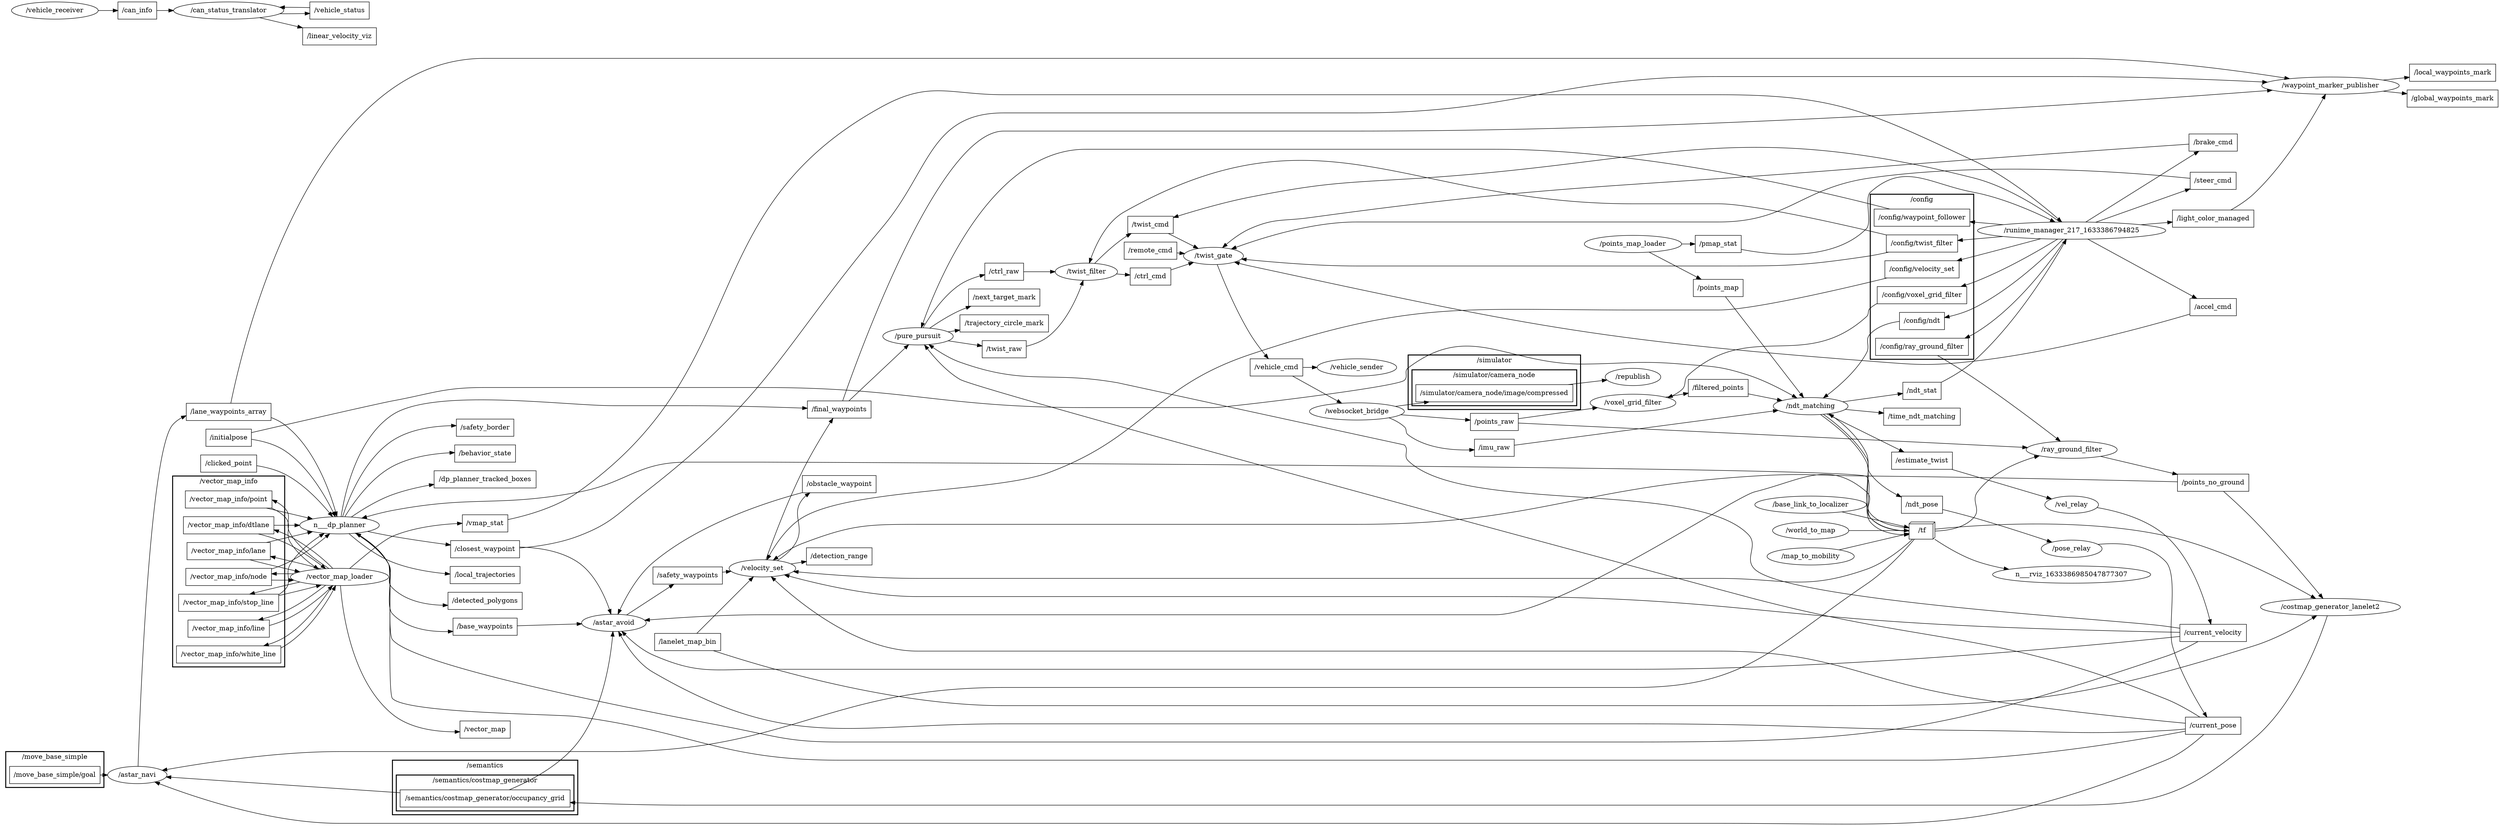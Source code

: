digraph graphname {
	graph [bb="0,0,5212,1599.4",
		compound=True,
		rank=same,
		rankdir=LR,
		ranksep=0.2
	];
	node [label="\N"];
	subgraph cluster___semantics {
		graph [bb="815.95,1349.4,1203,1463.4",
			compound=True,
			label="/semantics",
			lheight=0.21,
			lp="1009.5,1451.9",
			lwidth=1.08,
			rank=same,
			rankdir=LR,
			ranksep=0.2,
			style=bold
		];
		subgraph cluster___semantics__costmap_generator {
			graph [bb="823.95,1357.4,1195,1432.4",
				compound=True,
				label="/semantics/costmap_generator",
				lheight=0.21,
				lp="1009.5,1420.9",
				lwidth=3.07,
				rank=same,
				rankdir=LR,
				ranksep=0.2,
				style=bold
			];
			t___semantics__costmap_generator__occupancy_grid			 [URL=topic_3A__semantics__costmap_generator__occupancy_grid,
				height=0.5,
				label="/semantics/costmap_generator/occupancy_grid",
				pos="1009.5,1383.4",
				shape=box,
				tooltip="topic:/semantics/costmap_generator/occupancy_grid",
				width=4.9306];
		}
	}
	subgraph cluster___config {
		graph [bb="3900.9,807.39,4116.9,1152.4",
			compound=True,
			label="/config",
			lheight=0.21,
			lp="4008.9,1140.9",
			lwidth=0.68,
			rank=same,
			rankdir=LR,
			ranksep=0.2,
			style=bold
		];
		t___config__twist_filter		 [URL=topic_3A__config__twist_filter,
			height=0.5,
			label="/config/twist_filter",
			pos="4008.9,941.39",
			shape=box,
			tooltip="topic:/config/twist_filter",
			width=2.0694];
		t___config__waypoint_follower		 [URL=topic_3A__config__waypoint_follower,
			height=0.5,
			label="/config/waypoint_follower",
			pos="4008.9,995.39",
			shape=box,
			tooltip="topic:/config/waypoint_follower",
			width=2.7778];
		t___config__voxel_grid_filter		 [URL=topic_3A__config__voxel_grid_filter,
			height=0.5,
			label="/config/voxel_grid_filter",
			pos="4008.9,887.39",
			shape=box,
			tooltip="topic:/config/voxel_grid_filter",
			width=2.5972];
		t___config__ndt		 [URL=topic_3A__config__ndt,
			height=0.5,
			label="/config/ndt",
			pos="4008.9,833.39",
			shape=box,
			tooltip="topic:/config/ndt",
			width=1.3056];
		t___config__velocity_set		 [URL=topic_3A__config__velocity_set,
			height=0.5,
			label="/config/velocity_set",
			pos="4008.9,1049.4",
			shape=box,
			tooltip="topic:/config/velocity_set",
			width=2.1528];
		t___config__ray_ground_filter		 [URL=topic_3A__config__ray_ground_filter,
			height=0.5,
			label="/config/ray_ground_filter",
			pos="4008.9,1103.4",
			shape=box,
			tooltip="topic:/config/ray_ground_filter",
			width=2.6944];
	}
	subgraph cluster___simulator {
		graph [bb="2936.5,605.39,3296.5,719.39",
			compound=True,
			label="/simulator",
			lheight=0.21,
			lp="3116.5,707.89",
			lwidth=1.01,
			rank=same,
			rankdir=LR,
			ranksep=0.2,
			style=bold
		];
		subgraph cluster___simulator__camera_node {
			graph [bb="2944.5,613.39,3288.5,688.39",
				compound=True,
				label="/simulator/camera_node",
				lheight=0.21,
				lp="3116.5,676.89",
				lwidth=2.40,
				rank=same,
				rankdir=LR,
				ranksep=0.2,
				style=bold
			];
			t___simulator__camera_node__image__compressed			 [URL=topic_3A__simulator__camera_node__image__compressed,
				height=0.5,
				label="/simulator/camera_node/image/compressed",
				pos="3116.5,639.39",
				shape=box,
				tooltip="topic:/simulator/camera_node/image/compressed",
				width=4.5556];
		}
	}
	subgraph cluster___vector_map_info {
		graph [bb="356.53,903.39,590.53,1302.4",
			compound=True,
			label="/vector_map_info",
			lheight=0.21,
			lp="473.53,1290.9",
			lwidth=1.72,
			rank=same,
			rankdir=LR,
			ranksep=0.2,
			style=bold
		];
		t___vector_map_info__dtlane		 [URL=topic_3A__vector_map_info__dtlane,
			height=0.5,
			label="/vector_map_info/dtlane",
			pos="473.53,929.39",
			shape=box,
			tooltip="topic:/vector_map_info/dtlane",
			width=2.625];
		t___vector_map_info__lane		 [URL=topic_3A__vector_map_info__lane,
			height=0.5,
			label="/vector_map_info/lane",
			pos="473.53,1145.4",
			shape=box,
			tooltip="topic:/vector_map_info/lane",
			width=2.4167];
		t___vector_map_info__line		 [URL=topic_3A__vector_map_info__line,
			height=0.5,
			label="/vector_map_info/line",
			pos="473.53,1199.4",
			shape=box,
			tooltip="topic:/vector_map_info/line",
			width=2.3611];
		t___vector_map_info__node		 [URL=topic_3A__vector_map_info__node,
			height=0.5,
			label="/vector_map_info/node",
			pos="473.53,1037.4",
			shape=box,
			tooltip="topic:/vector_map_info/node",
			width=2.4861];
		t___vector_map_info__stop_line		 [URL=topic_3A__vector_map_info__stop_line,
			height=0.5,
			label="/vector_map_info/stop_line",
			pos="473.53,983.39",
			shape=box,
			tooltip="topic:/vector_map_info/stop_line",
			width=2.9028];
		t___vector_map_info__white_line		 [URL=topic_3A__vector_map_info__white_line,
			height=0.5,
			label="/vector_map_info/white_line",
			pos="473.53,1253.4",
			shape=box,
			tooltip="topic:/vector_map_info/white_line",
			width=3.0278];
		t___vector_map_info__point		 [URL=topic_3A__vector_map_info__point,
			height=0.5,
			label="/vector_map_info/point",
			pos="473.53,1091.4",
			shape=box,
			tooltip="topic:/vector_map_info/point",
			width=2.5139];
	}
	subgraph cluster___move_base_simple {
		graph [bb="8,964.39,213,1039.4",
			compound=True,
			label="/move_base_simple",
			lheight=0.21,
			lp="110.5,1027.9",
			lwidth=1.93,
			rank=same,
			rankdir=LR,
			ranksep=0.2,
			style=bold
		];
		t___move_base_simple__goal		 [URL=topic_3A__move_base_simple__goal,
			height=0.5,
			label="/move_base_simple/goal",
			pos="110.5,990.39",
			shape=box,
			tooltip="topic:/move_base_simple/goal",
			width=2.625];
	}
	n___astar_navi	 [URL=__astar_navi,
		height=0.5,
		label="/astar_navi",
		pos="282.74,990.39",
		shape=ellipse,
		tooltip="/astar_navi",
		width=1.7151];
	t___semantics__costmap_generator__occupancy_grid -> n___astar_navi	 [penwidth=1,
		pos="e,284.3,1008.6 922.69,1401.4 784.47,1424.7 513.86,1447 356.53,1306.4 313.57,1268 292.15,1089.2 285.28,1018.9"];
	n___astar_avoid	 [URL=__astar_avoid,
		height=0.5,
		label="/astar_avoid",
		pos="1278.5,656.39",
		shape=ellipse,
		tooltip="/astar_avoid",
		width=1.8776];
	t___semantics__costmap_generator__occupancy_grid -> n___astar_avoid	 [penwidth=1,
		pos="e,1277.9,674.5 1185.2,1365.3 1191.6,1361 1197.6,1356.1 1203,1350.4 1249.4,1301.1 1272.4,808.88 1277.4,684.71"];
	n___twist_filter	 [URL=__twist_filter,
		height=0.5,
		label="/twist_filter",
		pos="2265.1,643.39",
		shape=ellipse,
		tooltip="/twist_filter",
		width=1.8054];
	t___config__twist_filter -> n___twist_filter	 [penwidth=1,
		pos="e,2268.6,661.58 3934,957.63 3831,979.41 3650.6,1015.4 3583.8,1015.4 2530.5,1015.4 2530.5,1015.4 2530.5,1015.4 2361.6,1015.4 2290.1,758.17 2270.8,671.51"];
	n___twist_gate	 [URL=__twist_gate,
		height=0.5,
		label="/twist_gate",
		pos="2530.5,652.39",
		shape=ellipse,
		tooltip="/twist_gate",
		width=1.7332];
	t___config__twist_filter -> n___twist_gate	 [penwidth=1,
		pos="e,2540.3,670.3 3934.2,930.09 3849.5,918.26 3707,901.39 3583.8,901.39 2829.7,901.39 2829.7,901.39 2829.7,901.39 2691.8,901.39 2583.7,743.32 2545.5,679.07"];
	n___pure_pursuit	 [URL=__pure_pursuit,
		height=0.5,
		label="/pure_pursuit",
		pos="1913.7,543.39",
		shape=ellipse,
		tooltip="/pure_pursuit",
		width=2.0401];
	t___config__waypoint_follower -> n___pure_pursuit	 [penwidth=1,
		pos="e,1916.8,561.54 3926.3,1013.4 3840.9,1030.4 3703.7,1053.4 3583.8,1053.4 2265.1,1053.4 2265.1,1053.4 2265.1,1053.4 2029.1,1053.4 1939.5,678.58 1918.7,571.59"];
	n___voxel_grid_filter	 [URL=__voxel_grid_filter,
		height=0.5,
		label="/voxel_grid_filter",
		pos="3405.9,851.39",
		shape=ellipse,
		tooltip="/voxel_grid_filter",
		width=2.4914];
	t___config__voxel_grid_filter -> n___voxel_grid_filter	 [penwidth=1,
		pos="e,3491.9,856.53 3915.4,881.81 3803,875.1 3615.5,863.91 3502,857.13"];
	n___ndt_matching	 [URL=__ndt_matching,
		height=0.5,
		label="/ndt_matching",
		pos="3776.6,709.39",
		shape=ellipse,
		tooltip="/ndt_matching",
		width=2.1665];
	t___config__ndt -> n___ndt_matching	 [penwidth=1,
		pos="e,3807.9,726.11 3975.1,815.33 3933.1,792.91 3861.5,754.72 3816.8,730.84"];
	n___velocity_set	 [URL=__velocity_set,
		height=0.5,
		label="/velocity_set",
		pos="1588.7,712.39",
		shape=ellipse,
		tooltip="/velocity_set",
		width=1.9318];
	t___config__velocity_set -> n___velocity_set	 [penwidth=1,
		pos="e,1593.8,730.37 3931.2,1054.1 3711.5,1066.8 3066.6,1101.4 2530.5,1101.4 1913.7,1101.4 1913.7,1101.4 1913.7,1101.4 1725.1,1101.4 1624.5,828.88 1596.7,740.03"];
	n___ray_ground_filter	 [URL=__ray_ground_filter,
		height=0.5,
		label="/ray_ground_filter",
		pos="4321.2,1292.4",
		shape=ellipse,
		tooltip="/ray_ground_filter",
		width=2.6359];
	t___config__ray_ground_filter -> n___ray_ground_filter	 [penwidth=1,
		pos="e,4297,1274.8 4048.8,1121.4 4069.5,1131.2 4094.9,1143.7 4116.9,1156.4 4179.6,1192.4 4248.9,1240.4 4288.6,1268.7"];
	n___republish	 [URL=__republish,
		height=0.5,
		label="/republish",
		pos="3405.9,633.39",
		shape=ellipse,
		tooltip="/republish",
		width=1.6068];
	t___simulator__camera_node__image__compressed -> n___republish	 [penwidth=1,
		pos="e,3348,634.59 3280.6,635.99 3300.8,635.57 3320.4,635.16 3337.9,634.8"];
	n___dp_planner	 [height=0.5,
		pos="705.26,670.39",
		width=2.3109];
	t___vector_map_info__dtlane -> n___dp_planner	 [penwidth=1,
		pos="e,689.29,688.24 489.82,911.18 530.39,865.84 635.99,747.81 682.6,695.72"];
	n___vector_map_loader	 [URL=__vector_map_loader,
		height=0.5,
		label="/vector_map_loader",
		pos="705.26,1145.4",
		shape=ellipse,
		tooltip="/vector_map_loader",
		width=2.8525];
	t___vector_map_info__dtlane -> n___vector_map_loader	 [penwidth=1,
		pos="e,645.73,1130.7 568.21,930.6 576.66,934.71 584.34,940.2 590.53,947.39 613.34,973.92 580.77,1077 602.57,1104.4 611.14,1115.1 623.27,1122.4 636.21,1127.4"];
	t___vector_map_info__lane -> n___dp_planner	 [penwidth=1,
		pos="e,703.13,688.45 560.59,1136.7 571.69,1132.5 582.1,1126.6 590.53,1118.4 651.81,1058.6 690.63,787.29 701.87,698.57"];
	t___vector_map_info__lane -> n___vector_map_loader	 [penwidth=1,
		pos="e,609.53,1138.7 560.81,1138.8 573.36,1138.7 586.39,1138.6 599.26,1138.7"];
	t___vector_map_info__line -> n___vector_map_loader	 [penwidth=1,
		pos="e,622.24,1156 516.88,1181.4 538.94,1175.4 566.17,1169.1 590.53,1163.4 597.66,1161.7 605.05,1160 612.47,1158.3"];
	t___vector_map_info__node -> n___dp_planner	 [penwidth=1,
		pos="e,701.57,688.5 563.29,1026.9 573.27,1022.9 582.65,1017.5 590.53,1010.4 638.27,967.14 683.76,771.84 699.47,698.42"];
	t___vector_map_info__node -> n___vector_map_loader	 [penwidth=1,
		pos="e,649.19,1130.2 563.3,1038.1 573.4,1042.1 582.81,1047.8 590.53,1055.4 606.5,1071.1 587.2,1088.1 602.57,1104.4 612.5,1114.9 625.84,1122 639.62,1127.1"];
	t___vector_map_info__stop_line -> n___dp_planner	 [penwidth=1,
		pos="e,703.67,688.42 578,965.23 582.44,962.65 586.65,959.71 590.53,956.39 670.32,888.08 695.21,756.31 702.47,698.61"];
	t___vector_map_info__stop_line -> n___vector_map_loader	 [penwidth=1,
		pos="e,646.6,1130.6 578.14,990.67 582.67,993.72 586.84,997.27 590.53,1001.4 621.27,1035.7 573.14,1068.9 602.57,1104.4 611.44,1115.1 623.84,1122.3 636.96,1127.3"];
	t___vector_map_info__white_line -> n___vector_map_loader	 [penwidth=1,
		pos="e,677,1162.7 534.81,1235.3 553.21,1230.9 573.12,1225.2 590.53,1217.4 618.82,1204.7 647.31,1184.7 668.82,1168.8"];
	t___vector_map_info__point -> n___dp_planner	 [penwidth=1,
		pos="e,702.47,688.38 564.17,1081 573.87,1076.9 582.95,1071.5 590.53,1064.4 645.04,1012.9 687.49,779.59 700.85,698.37"];
	t___vector_map_info__point -> n___vector_map_loader	 [penwidth=1,
		pos="e,667.55,1128.6 564.24,1103.3 573.12,1105.3 582,1107.4 590.53,1109.4 612.62,1114.5 637.1,1120.3 657.74,1125.9"];
	t___move_base_simple__goal -> n___astar_navi	 [penwidth=1,
		pos="e,220.92,990.39 205.19,990.39 207.02,990.39 208.84,990.39 210.65,990.39"];
	t___obstacle_waypoint	 [URL=topic_3A__obstacle_waypoint,
		height=0.5,
		label="/obstacle_waypoint",
		pos="1749.2,643.39",
		shape=box,
		tooltip="topic:/obstacle_waypoint",
		width=2.1389];
	t___obstacle_waypoint -> n___astar_avoid	 [penwidth=1,
		pos="e,1346,654.53 1672.1,645.52 1584.9,647.93 1443.6,651.83 1356.1,654.25"];
	t___brake_cmd	 [URL=topic_3A__brake_cmd,
		height=0.5,
		label="/brake_cmd",
		pos="4616.5,732.39",
		shape=box,
		tooltip="topic:/brake_cmd",
		width=1.4028];
	t___brake_cmd -> n___twist_gate	 [penwidth=1,
		pos="e,2569.6,638.29 4565.9,728.54 4470.3,718.95 4260.8,686.57 4124.9,581.39 4119.6,577.24 4122.9,571.7 4116.9,568.39 4047.9,529.84 3484.9,587.39 3405.9,587.39 2829.7,587.39 2829.7,587.39 2829.7,587.39 2739.7,587.39 2638,615.79 2579.3,635.04"];
	t___filtered_points	 [URL=topic_3A__filtered_points,
		height=0.5,
		label="/filtered_points",
		pos="3583.8,763.39",
		shape=box,
		tooltip="topic:/filtered_points",
		width=1.7361];
	t___filtered_points -> n___ndt_matching	 [penwidth=1,
		pos="e,3726.8,723.33 3646.4,745.86 3669.1,739.5 3694.6,732.34 3717.1,726.06"];
	t___safety_waypoints	 [URL=topic_3A__safety_waypoints,
		height=0.5,
		label="/safety_waypoints",
		pos="1432.6,701.39",
		shape=box,
		tooltip="topic:/safety_waypoints",
		width=2.0139];
	t___safety_waypoints -> n___velocity_set	 [penwidth=1,
		pos="e,1521.4,707.65 1505.2,706.5 1507.2,706.65 1509.2,706.79 1511.3,706.93"];
	t___vehicle_cmd	 [URL=topic_3A__vehicle_cmd,
		height=0.5,
		label="/vehicle_cmd",
		pos="2661.9,676.39",
		shape=box,
		tooltip="topic:/vehicle_cmd",
		width=1.5278];
	n___websocket_bridge	 [URL=__websocket_bridge,
		height=0.5,
		label="/websocket_bridge",
		pos="2829.7,742.39",
		shape=ellipse,
		tooltip="/websocket_bridge",
		width=2.7442];
	t___vehicle_cmd -> n___websocket_bridge	 [penwidth=1,
		pos="e,2787.9,725.96 2707.7,694.43 2729.6,703.04 2755.9,713.38 2778.5,722.26"];
	n___vehicle_sender	 [URL=__vehicle_sender,
		height=0.5,
		label="/vehicle_sender",
		pos="2829.7,676.39",
		shape=ellipse,
		tooltip="/vehicle_sender",
		width=2.3109];
	t___vehicle_cmd -> n___vehicle_sender	 [penwidth=1,
		pos="e,2746.4,676.39 2717.3,676.39 2723.4,676.39 2729.8,676.39 2736.3,676.39"];
	t___linear_velocity_viz	 [URL=topic_3A__linear_velocity_viz,
		height=0.5,
		label="/linear_velocity_viz",
		pos="705.26,1527.4",
		shape=box,
		tooltip="topic:/linear_velocity_viz",
		width=2.1389];
	t___twist_cmd	 [URL=topic_3A__twist_cmd,
		height=0.5,
		label="/twist_cmd",
		pos="2399.1,592.39",
		shape=box,
		tooltip="topic:/twist_cmd",
		width=1.3194];
	t___twist_cmd -> n___twist_gate	 [penwidth=1,
		pos="e,2496.9,637.04 2438.5,610.39 2453.9,617.42 2471.6,625.51 2487.4,632.7"];
	t___light_color_managed	 [URL=topic_3A__light_color_managed,
		height=0.5,
		label="/light_color_managed",
		pos="4616.5,820.39",
		shape=box,
		tooltip="topic:/light_color_managed",
		width=2.3611];
	n___waypoint_marker_publisher	 [URL=__waypoint_marker_publisher,
		height=0.5,
		label="/waypoint_marker_publisher",
		pos="4861.7,172.39",
		shape=ellipse,
		tooltip="/waypoint_marker_publisher",
		width=3.9899];
	t___light_color_managed -> n___waypoint_marker_publisher	 [penwidth=1,
		pos="e,4861.1,190.51 4652.4,802.19 4669.6,791.81 4689.1,777.29 4701.5,759.39 4830,574.53 4855.6,290.66 4860.6,200.73"];
	t___next_target_mark	 [URL=topic_3A__next_target_mark,
		height=0.5,
		label="/next_target_mark",
		pos="2093.6,535.39",
		shape=box,
		tooltip="topic:/next_target_mark",
		width=2.0694];
	t___steer_cmd	 [URL=topic_3A__steer_cmd,
		height=0.5,
		label="/steer_cmd",
		pos="4616.5,598.39",
		shape=box,
		tooltip="topic:/steer_cmd",
		width=1.3333];
	t___steer_cmd -> n___twist_gate	 [penwidth=1,
		pos="e,2542.1,634.44 4568.2,593.8 4446.2,582.15 4134.5,551.91 4124.9,546.39 4119.7,543.37 4122.3,538.13 4116.9,535.39 4031.4,491.83 3996.9,534.53 3900.9,535.39 3552.2,538.5 3465.2,549.39 3116.5,549.39 2829.7,549.39 2829.7,549.39 2829.7,549.39 2730.1,549.39 2696.4,529.65 2606.9,573.39 2582.7,585.2 2562,607.95 2548.3,626.02"];
	t___current_velocity	 [URL=topic_3A__current_velocity,
		height=0.5,
		label="/current_velocity",
		pos="4616.5,435.39",
		shape=box,
		tooltip="topic:/current_velocity",
		width=1.9306];
	t___current_velocity -> n___dp_planner	 [penwidth=1,
		pos="e,708.85,652.11 4612.4,417.2 4603,380.06 4575.9,295.91 4517.5,259.39 4421.5,199.38 4122.1,229.39 4008.9,229.39 1278.5,229.39 1278.5,229.39 1278.5,229.39 1067.6,229.39 971.93,193.41 815.95,335.39 769.22,377.93 725.9,569.55 710.86,642.28"];
	t___current_velocity -> n___astar_avoid	 [penwidth=1,
		pos="e,1293.2,638.58 4598.3,417.16 4579.7,399.82 4549.2,374.62 4517.5,362.39 4128.3,212.18 4000.9,267.39 3583.8,267.39 1913.7,267.39 1913.7,267.39 1913.7,267.39 1804,267.39 1770.6,269.82 1672.2,318.39 1507.2,399.91 1354.8,566.62 1300,630.6"];
	t___current_velocity -> n___velocity_set	 [penwidth=1,
		pos="e,1656.7,708.64 4546.8,446.08 4537,447.34 4527,448.5 4517.5,449.39 4292.2,470.59 4235.2,473.39 4008.9,473.39 2530.5,473.39 2530.5,473.39 2530.5,473.39 2370.5,473.39 2304.2,494.84 2200.1,616.39 2184,635.23 2205.2,654.54 2186.1,670.39 2176.3,678.59 1826.8,699.1 1667,708.07"];
	t___current_velocity -> n___pure_pursuit	 [penwidth=1,
		pos="e,1925.3,525.24 4546.8,435.39 4433.8,435.39 4203.8,435.39 4008.9,435.39 2265.1,435.39 2265.1,435.39 2265.1,435.39 2147.5,435.39 2107.9,405.03 2001.1,454.39 1971.7,467.97 1946.9,496.02 1931.2,517.02"];
	t___vmap_stat	 [URL=topic_3A__vmap_stat,
		height=0.5,
		label="/vmap_stat",
		pos="1009.5,1269.4",
		shape=box,
		tooltip="topic:/vmap_stat",
		width=1.3194];
	n___runime_manager_217_1633386794825	 [URL=__runime_manager_217_1633386794825,
		height=0.5,
		label="/runime_manager_217_1633386794825",
		pos="4321.2,867.39",
		shape=ellipse,
		tooltip="/runime_manager_217_1633386794825",
		width=5.4523];
	t___vmap_stat -> n___runime_manager_217_1633386794825	 [penwidth=1,
		pos="e,4315.2,885.52 1057.1,1265.2 1098.9,1263.9 1159.5,1268 1203,1296.4 1208.6,1300.1 1205.5,1305.4 1211,1309.4 1292.8,1370 1330.8,1367.4 1432.6,1367.4 1432.6,1367.4 1432.6,1367.4 3405.9,1367.4 3555.1,1367.4 3520.4,1200.3 3660.3,1148.4 3757.2,1112.4 3797.4,1108.8 3892.9,1148.4 3897.6,1150.3 3896.3,1154.5 3900.9,1156.4 3989.6,1193.1 4031.7,1200.5 4116.9,1156.4 4225.8,1100 4289,956.06 4311.7,895.21"];
	t___ctrl_cmd	 [URL=topic_3A__ctrl_cmd,
		height=0.5,
		label="/ctrl_cmd",
		pos="2399.1,646.39",
		shape=box,
		tooltip="topic:/ctrl_cmd",
		width=1.1806];
	t___ctrl_cmd -> n___twist_gate	 [penwidth=1,
		pos="e,2468.5,649.56 2441.8,648.34 2447.1,648.58 2452.7,648.84 2458.3,649.09"];
	t___lane_waypoints_array	 [URL=topic_3A__lane_waypoints_array,
		height=0.5,
		label="/lane_waypoints_array",
		pos="473.53,643.39",
		shape=box,
		tooltip="topic:/lane_waypoints_array",
		width=2.4583];
	t___lane_waypoints_array -> n___dp_planner	 [penwidth=1,
		pos="e,631.77,661.83 562.13,653.71 581.71,656 602.4,658.41 621.77,660.66"];
	t___lane_waypoints_array -> n___waypoint_marker_publisher	 [penwidth=1,
		pos="e,4830,154.73 478.4,625.23 500.95,544.94 603.28,219.48 815.95,73.39 887.92,23.951 922.13,39.39 1009.5,39.39 1009.5,39.39 1009.5,39.39 3405.9,39.39 3674.4,39.39 3740.4,1.3903 4008.9,1.3903 4008.9,1.3903 4008.9,1.3903 4321.2,1.3903 4516.1,1.3903 4732.8,103.68 4821.1,150.03"];
	t___local_trajectories	 [URL=topic_3A__local_trajectories,
		height=0.5,
		label="/local_trajectories",
		pos="1009.5,524.39",
		shape=box,
		tooltip="topic:/local_trajectories",
		width=2.0278];
	t___ctrl_raw	 [URL=topic_3A__ctrl_raw,
		height=0.5,
		label="/ctrl_raw",
		pos="2093.6,643.39",
		shape=box,
		tooltip="topic:/ctrl_raw",
		width=1.125];
	t___ctrl_raw -> n___twist_filter	 [penwidth=1,
		pos="e,2200,643.39 2134.3,643.39 2150.9,643.39 2170.7,643.39 2189.8,643.39"];
	t___twist_raw	 [URL=topic_3A__twist_raw,
		height=0.5,
		label="/twist_raw",
		pos="2093.6,589.39",
		shape=box,
		tooltip="topic:/twist_raw",
		width=1.2778];
	t___twist_raw -> n___twist_filter	 [penwidth=1,
		pos="e,2224.6,629.16 2139.8,602.44 2154.7,606.74 2171.1,611.64 2186.1,616.39 2195.4,619.35 2205.4,622.62 2214.9,625.84"];
	t___detected_polygons	 [URL=topic_3A__detected_polygons,
		height=0.5,
		label="/detected_polygons",
		pos="1009.5,470.39",
		shape=box,
		tooltip="topic:/detected_polygons",
		width=2.1528];
	t___detection_range	 [URL=topic_3A__detection_range,
		height=0.5,
		label="/detection_range",
		pos="1749.2,735.39",
		shape=box,
		tooltip="topic:/detection_range",
		width=1.9028];
	t___lanelet_map_bin	 [URL=topic_3A__lanelet_map_bin,
		height=0.5,
		label="/lanelet_map_bin",
		pos="1432.6,1245.4",
		shape=box,
		tooltip="topic:/lanelet_map_bin",
		width=1.9167];
	n___costmap_generator_lanelet2	 [URL=__costmap_generator_lanelet2,
		height=0.5,
		label="/costmap_generator_lanelet2",
		pos="4861.7,1462.4",
		shape=ellipse,
		tooltip="/costmap_generator_lanelet2",
		width=4.0621];
	t___lanelet_map_bin -> n___costmap_generator_lanelet2	 [penwidth=1,
		pos="e,4775.9,1477.1 1501.8,1248.1 1565.9,1250.5 1664,1253.4 1749.2,1253.4 1749.2,1253.4 1749.2,1253.4 2265.1,1253.4 2561.2,1253.4 2636.4,1266.9 2928.5,1315.4 3310.9,1378.9 3388.9,1519.4 3776.6,1519.4 3776.6,1519.4 3776.6,1519.4 4321.2,1519.4 4477.7,1519.4 4658.2,1495.5 4766,1478.6"];
	t___lanelet_map_bin -> n___velocity_set	 [penwidth=1,
		pos="e,1583.4,730.43 1437.9,1227.4 1460.9,1148.7 1552.6,835.77 1580.5,740.23"];
	t___safety_border	 [URL=topic_3A__safety_border,
		height=0.5,
		label="/safety_border",
		pos="1009.5,416.39",
		shape=box,
		tooltip="topic:/safety_border",
		width=1.6667];
	t___base_waypoints	 [URL=topic_3A__base_waypoints,
		height=0.5,
		label="/base_waypoints",
		pos="1009.5,670.39",
		shape=box,
		tooltip="topic:/base_waypoints",
		width=1.8611];
	t___base_waypoints -> n___astar_avoid	 [penwidth=1,
		pos="e,1212.2,659.84 1076.7,666.89 1114.8,664.91 1162.5,662.43 1202.1,660.37"];
	t___initialpose	 [URL=topic_3A__initialpose,
		height=0.5,
		label="/initialpose",
		pos="473.53,768.39",
		shape=box,
		tooltip="topic:/initialpose",
		width=1.3194];
	t___initialpose -> n___ndt_matching	 [penwidth=1,
		pos="e,3737.6,693.65 496.42,786.55 593.65,862.53 984.62,1156.3 1360.1,1272.4 1457.5,1302.5 1486.8,1291.4 1588.7,1291.4 1588.7,1291.4 1588.7,1291.4 2265.1,1291.4 2441.6,1291.4 2448,1168.1 2592.9,1067.4 2746.5,960.62 2762.7,893.68 2936.5,824.39 3086.6,764.5 3158,855.88 3296.5,772.39 3301.6,769.27 3299.6,764.92 3304.5,761.39 3381.2,706.18 3427.3,747.81 3507.3,697.39 3515,692.52 3512.9,686.02 3521.3,682.39 3588.6,653.12 3675,672.71 3728.1,690.39"];
	t___initialpose -> n___dp_planner	 [penwidth=1,
		pos="e,671.94,686.94 521.12,751.48 542.5,743.63 567.94,733.94 590.53,724.39 614.73,714.16 641.3,701.74 662.77,691.38"];
	t___points_no_ground	 [URL=topic_3A__points_no_ground,
		height=0.5,
		label="/points_no_ground",
		pos="4616.5,1359.4",
		shape=box,
		tooltip="topic:/points_no_ground",
		width=2.0694];
	t___points_no_ground -> n___costmap_generator_lanelet2	 [penwidth=1,
		pos="e,4824.1,1445 4666.1,1377.5 4677.8,1381.9 4690.1,1386.7 4701.5,1391.4 4739.9,1407.1 4782.9,1426.2 4814.6,1440.7"];
	t___points_no_ground -> n___velocity_set	 [penwidth=1,
		pos="e,1590.5,730.41 4541.7,1371.1 4533.6,1372 4525.4,1372.8 4517.5,1373.4 4240.6,1393.5 4170.5,1375.7 3892.9,1376.4 3789.5,1376.6 3761.2,1398.7 3660.3,1376.4 3587.1,1360.2 3578.2,1329.7 3507.3,1305.4 3338.7,1247.6 3294.7,1215.4 3116.5,1215.4 2829.7,1215.4 2829.7,1215.4 2829.7,1215.4 2637.6,1215.4 2591.2,1177.4 2399.1,1177.4 1913.7,1177.4 1913.7,1177.4 1913.7,1177.4 1798.5,1177.4 1747,1171 1672.2,1083.4 1627.5,1031 1600.2,817.49 1591.6,740.36"];
	t___vector_map	 [URL=topic_3A__vector_map,
		height=0.5,
		label="/vector_map",
		pos="1009.5,1323.4",
		shape=box,
		tooltip="topic:/vector_map",
		width=1.4583];
	t___pmap_stat	 [URL=topic_3A__pmap_stat,
		height=0.5,
		label="/pmap_stat",
		pos="3583.8,817.39",
		shape=box,
		tooltip="topic:/pmap_stat",
		width=1.3333];
	t___pmap_stat -> n___runime_manager_217_1633386794825	 [penwidth=1,
		pos="e,4278.3,849.74 3631.9,810.45 3725.8,798.16 3939.8,776.3 4116.9,803.39 4170,811.51 4228.2,830.83 4268.9,846.14"];
	t___closest_waypoint	 [URL=topic_3A__closest_waypoint,
		height=0.5,
		label="/closest_waypoint",
		pos="1009.5,362.39",
		shape=box,
		tooltip="topic:/closest_waypoint",
		width=2];
	t___closest_waypoint -> n___astar_avoid	 [penwidth=1,
		pos="e,1276,638.03 1081.7,354.5 1121.8,354.12 1170.2,360.87 1203,389.39 1239.3,421.03 1265,566.1 1274.5,628.13"];
	t___closest_waypoint -> n___waypoint_marker_publisher	 [penwidth=1,
		pos="e,4801.4,156.05 1025.6,344.23 1078,287.19 1251,115.39 1432.6,115.39 1432.6,115.39 1432.6,115.39 3405.9,115.39 3900,115.39 4026,51.227 4517.5,101.39 4613.5,111.19 4722.4,136 4791.5,153.52"];
	t___ndt_pose	 [URL=topic_3A__ndt_pose,
		height=0.5,
		label="/ndt_pose",
		pos="4008.9,389.39",
		shape=box,
		tooltip="topic:/ndt_pose",
		width=1.1944];
	n___pose_relay	 [URL=__pose_relay,
		height=0.5,
		label="/pose_relay",
		pos="4321.2,389.39",
		shape=ellipse,
		tooltip="/pose_relay",
		width=1.7693];
	t___ndt_pose -> n___pose_relay	 [penwidth=1,
		pos="e,4257.5,389.39 4052,389.39 4102.3,389.39 4186.4,389.39 4247.2,389.39"];
	t___local_waypoints_mark	 [URL=topic_3A__local_waypoints_mark,
		height=0.5,
		label="/local_waypoints_mark",
		pos="5117,199.39",
		shape=box,
		tooltip="topic:/local_waypoints_mark",
		width=2.5];
	t___dp_planner_tracked_boxes	 [URL=topic_3A__dp_planner_tracked_boxes,
		height=0.5,
		label="/dp_planner_tracked_boxes",
		pos="1009.5,724.39",
		shape=box,
		tooltip="topic:/dp_planner_tracked_boxes",
		width=2.9583];
	t___vehicle_status	 [URL=topic_3A__vehicle_status,
		height=0.5,
		label="/vehicle_status",
		pos="705.26,1581.4",
		shape=box,
		tooltip="topic:/vehicle_status",
		width=1.7222];
	n___can_status_translator	 [URL=__can_status_translator,
		height=0.5,
		label="/can_status_translator",
		pos="473.53,1581.4",
		shape=ellipse,
		tooltip="/can_status_translator",
		width=3.1955];
	t___vehicle_status -> n___can_status_translator	 [penwidth=1,
		pos="e,580.24,1588.1 643.02,1587.5 626.69,1587.9 608.53,1588.1 590.34,1588.1"];
	t___remote_cmd	 [URL=topic_3A__remote_cmd,
		height=0.5,
		label="/remote_cmd",
		pos="2399.1,700.39",
		shape=box,
		tooltip="topic:/remote_cmd",
		width=1.5278];
	t___remote_cmd -> n___twist_gate	 [penwidth=1,
		pos="e,2491.6,666.6 2448.4,682.38 2459.4,678.35 2471.1,674.07 2482.1,670.06"];
	t___trajectory_circle_mark	 [URL=topic_3A__trajectory_circle_mark,
		height=0.5,
		label="/trajectory_circle_mark",
		pos="2093.6,481.39",
		shape=box,
		tooltip="topic:/trajectory_circle_mark",
		width=2.5694];
	t___points_map	 [URL=topic_3A__points_map,
		height=0.5,
		label="/points_map",
		pos="3583.8,709.39",
		shape=box,
		tooltip="topic:/points_map",
		width=1.4444];
	t___points_map -> n___ndt_matching	 [penwidth=1,
		pos="e,3698.3,709.39 3635.9,709.39 3652,709.39 3670.1,709.39 3687.9,709.39"];
	t___final_waypoints	 [URL=topic_3A__final_waypoints,
		height=0.5,
		label="/final_waypoints",
		pos="1749.2,547.39",
		shape=box,
		tooltip="topic:/final_waypoints",
		width=1.8472];
	t___final_waypoints -> n___waypoint_marker_publisher	 [penwidth=1,
		pos="e,4801.1,188.79 1765.1,529.29 1810.7,479.36 1948.4,343.39 2093.6,343.39 2093.6,343.39 2093.6,343.39 3776.6,343.39 4163.9,343.39 4619.5,235.8 4791.4,191.31"];
	t___final_waypoints -> n___pure_pursuit	 [penwidth=1,
		pos="e,1840.4,545.17 1816.1,545.76 1820.7,545.65 1825.4,545.54 1830.1,545.42"];
	t___global_waypoints_mark	 [URL=topic_3A__global_waypoints_mark,
		height=0.5,
		label="/global_waypoints_mark",
		pos="5117,145.39",
		shape=box,
		tooltip="topic:/global_waypoints_mark",
		width=2.6389];
	t___clicked_point	 [URL=topic_3A__clicked_point,
		height=0.5,
		label="/clicked_point",
		pos="473.53,697.39",
		shape=box,
		tooltip="topic:/clicked_point",
		width=1.625];
	t___clicked_point -> n___dp_planner	 [penwidth=1,
		pos="e,631.59,678.97 532.3,690.54 559.29,687.4 591.79,683.61 621.29,680.17"];
	t___ndt_stat	 [URL=topic_3A__ndt_stat,
		height=0.5,
		label="/ndt_stat",
		pos="4008.9,741.39",
		shape=box,
		tooltip="topic:/ndt_stat",
		width=1.1111];
	t___ndt_stat -> n___runime_manager_217_1633386794825	 [penwidth=1,
		pos="e,4286.4,849.53 4049.1,751.82 4069.7,757.52 4094.9,765.1 4116.9,773.39 4173.5,794.68 4236.5,824.63 4277.3,844.96"];
	t___imu_raw	 [URL=topic_3A__imu_raw,
		height=0.5,
		label="/imu_raw",
		pos="3116.5,745.39",
		shape=box,
		tooltip="topic:/imu_raw",
		width=1.1528];
	t___imu_raw -> n___ndt_matching	 [penwidth=1,
		pos="e,3748.9,692.32 3158.1,737.43 3252.2,719.29 3475.7,675.27 3507.3,660.39 3514.4,657.02 3513.8,651.98 3521.3,649.39 3573.8,631.23 3592,637.5 3646.3,649.39 3679.6,656.7 3714.7,673.4 3740,687.33"];
	t___can_info	 [URL=topic_3A__can_info,
		height=0.5,
		label="/can_info",
		pos="282.74,1581.4",
		shape=box,
		tooltip="topic:/can_info",
		width=1.125];
	t___can_info -> n___can_status_translator	 [penwidth=1,
		pos="e,358.32,1581.4 323.67,1581.4 331.23,1581.4 339.47,1581.4 348.07,1581.4"];
	t___current_pose	 [URL=topic_3A__current_pose,
		height=0.5,
		label="/current_pose",
		pos="4616.5,172.39",
		shape=box,
		tooltip="topic:/current_pose",
		width=1.6111];
	t___current_pose -> n___astar_navi	 [penwidth=1,
		pos="e,284.8,972.1 4567.3,154.33 4554.8,148.27 4541.9,140.64 4531.5,131.39 4522.8,123.69 4527.4,115.45 4517.5,109.39 4306,-20.434 3654.1,1.3903 3405.9,1.3903 705.26,1.3903 705.26,1.3903 705.26,1.3903 391.04,1.3903 453.15,317.4 356.53,616.39 315.94,742 293.81,898.92 286.01,962.1"];
	t___current_pose -> n___dp_planner	 [penwidth=1,
		pos="e,707.37,652.17 4558.4,158.62 4545,155.85 4530.8,153.24 4517.5,151.39 4272.3,117.4 3653.4,77.39 3405.9,77.39 1278.5,77.39 1278.5,77.39 1278.5,77.39 1063.2,77.39 963.57,64.626 815.95,221.39 757.3,283.67 719.59,553.42 708.6,642.05"];
	t___current_pose -> n___astar_avoid	 [penwidth=1,
		pos="e,1280.7,638.19 4558.3,169.36 4450.1,163.99 4210.8,153.39 4008.9,153.39 1588.7,153.39 1588.7,153.39 1588.7,153.39 1363.8,153.39 1296.6,522.24 1282,628.23"];
	t___current_pose -> n___velocity_set	 [penwidth=1,
		pos="e,1603.2,694.71 4558.3,175.42 4450.1,180.79 4210.8,191.39 4008.9,191.39 3776.6,191.39 3776.6,191.39 3776.6,191.39 3478.9,191.39 3414.2,305.39 3116.5,305.39 1913.7,305.39 1913.7,305.39 1913.7,305.39 1770,305.39 1740.5,393.93 1672.2,520.39 1654.5,553.31 1671.7,568.48 1658.2,603.39 1646.4,634.14 1625.3,665.46 1609.4,686.59"];
	t___current_pose -> n___pure_pursuit	 [penwidth=1,
		pos="e,1921,525.36 4565.1,190.39 4415.7,241.09 3967.5,381.39 3583.8,381.39 2265.1,381.39 2265.1,381.39 2265.1,381.39 2146.4,381.39 2102.3,359.4 2001.1,421.39 1964.7,443.67 1939.1,487.34 1925.4,515.94"];
	t___points_raw	 [URL=topic_3A__points_raw,
		height=0.5,
		label="/points_raw",
		pos="3116.5,851.39",
		shape=box,
		tooltip="topic:/points_raw",
		width=1.3889];
	t___points_raw -> n___ray_ground_filter	 [penwidth=1,
		pos="e,4251.1,1280.2 3166.6,859.14 3281.3,877.34 3560,924.26 3646.3,963.39 3771.1,1020 3789.4,1058.6 3892.9,1148.4 3896.7,1151.7 3896.6,1153.8 3900.9,1156.4 4009.1,1222.6 4152.9,1260 4241.2,1278.2"];
	t___points_raw -> n___voxel_grid_filter	 [penwidth=1,
		pos="e,3316.1,851.39 3166.6,851.39 3204.8,851.39 3258.8,851.39 3305.9,851.39"];
	t___behavior_state	 [URL=topic_3A__behavior_state,
		height=0.5,
		label="/behavior_state",
		pos="1009.5,616.39",
		shape=box,
		tooltip="topic:/behavior_state",
		width=1.7639];
	t___accel_cmd	 [URL=topic_3A__accel_cmd,
		height=0.5,
		label="/accel_cmd",
		pos="4616.5,914.39",
		shape=box,
		tooltip="topic:/accel_cmd",
		width=1.3472];
	t___accel_cmd -> n___twist_gate	 [penwidth=1,
		pos="e,2534.5,670.38 4590.2,932.52 4518.5,980.77 4311.6,1111.7 4116.9,1156.4 4023.4,1177.9 3989.6,1193.1 3900.9,1156.4 3896.3,1154.5 3897,1151.4 3892.9,1148.4 3767.5,1053.9 3740.8,977.39 3583.8,977.39 2829.7,977.39 2829.7,977.39 2829.7,977.39 2711.1,977.39 2683,921.39 2606.9,830.39 2568.8,784.88 2546.9,717.57 2537,680.11"];
	t___estimate_twist	 [URL=topic_3A__estimate_twist,
		height=0.5,
		label="/estimate_twist",
		pos="4008.9,595.39",
		shape=box,
		tooltip="topic:/estimate_twist",
		width=1.7639];
	n___vel_relay	 [URL=__vel_relay,
		height=0.5,
		label="/vel_relay",
		pos="4321.2,519.39",
		shape=ellipse,
		tooltip="/vel_relay",
		width=1.5526];
	t___estimate_twist -> n___vel_relay	 [penwidth=1,
		pos="e,4276.4,530.3 4072.5,579.92 4129.6,566.03 4212.5,545.85 4266.6,532.67"];
	t___time_ndt_matching	 [URL=topic_3A__time_ndt_matching,
		height=0.5,
		label="/time_ndt_matching",
		pos="4008.9,687.39",
		shape=box,
		tooltip="topic:/time_ndt_matching",
		width=2.2222];
	n_n__tf	 [URL=topic_3A__tf,
		height=0.5,
		label="/tf",
		pos="4008.9,1307.4",
		shape=box3d,
		tooltip="topic:/tf",
		width=0.75];
	n_n__tf -> n___ray_ground_filter	 [penwidth=1,
		pos="e,4229.1,1296.8 4036.1,1306.1 4076.5,1304.1 4154.7,1300.4 4218.9,1297.3"];
	n_n__tf -> n___ndt_matching	 [penwidth=1,
		pos="e,3778.8,727.66 3986.8,1289 3962.6,1262.8 3924,1213.7 3900.9,1165.4 3828.2,1013.4 3791.3,811.28 3780.3,737.58"];
	n___rviz_1633386985047877307	 [height=0.5,
		pos="4321.2,1346.4",
		width=4.5857];
	n_n__tf -> n___rviz_1633386985047877307	 [penwidth=1,
		pos="e,4212.6,1332.8 4036.1,1310.8 4073.1,1315.4 4141.8,1324 4202.5,1331.6"];
	n_n__tf -> n___costmap_generator_lanelet2	 [penwidth=1,
		pos="e,4715.4,1461.6 4033.8,1325.5 4056.4,1340.9 4091.3,1362.3 4124.9,1373.4 4318.1,1437.1 4553.2,1456.1 4705.1,1461.3"];
	n_n__tf -> n___astar_navi	 [penwidth=1,
		pos="e,283.86,1008.5 3992.7,1325.5 3971.8,1347.6 3933.3,1384.8 3892.9,1405.4 3766.9,1469.6 3725.3,1481.4 3583.8,1481.4 705.26,1481.4 705.26,1481.4 705.26,1481.4 542.61,1481.4 464.66,1491.9 356.53,1370.4 309.81,1317.9 290.18,1097.5 284.56,1018.6"];
	n_n__tf -> n___dp_planner	 [penwidth=1,
		pos="e,716.46,688.36 3985.6,1325.6 3963.2,1341.9 3927.7,1365.1 3892.9,1376.4 3761.7,1419.2 3721.8,1405.4 3583.8,1405.4 3405.9,1405.4 3405.9,1405.4 3405.9,1405.4 3073.5,1405.4 2994.3,1329.4 2661.9,1329.4 1588.7,1329.4 1588.7,1329.4 1588.7,1329.4 1157.9,1329.4 801.62,819.8 721.92,696.85"];
	n_n__tf -> n___astar_avoid	 [penwidth=1,
		pos="e,1287.9,674.61 3981.7,1303.2 3896.7,1290.5 3629,1253.4 3405.9,1253.4 2661.9,1253.4 2661.9,1253.4 2661.9,1253.4 2484.7,1253.4 2442.3,1215.4 2265.1,1215.4 1913.7,1215.4 1913.7,1215.4 1913.7,1215.4 1801.6,1215.4 1765.3,1204.9 1672.2,1142.4 1481.7,1014.3 1337.4,766.35 1292.9,683.84"];
	n_n__tf -> n___velocity_set	 [penwidth=1,
		pos="e,1591.9,730.54 3981.7,1321.6 3919.1,1352.2 3762.4,1416 3660.3,1348.4 3647,1339.6 3655.8,1328.1 3646.3,1315.4 3598.4,1251.4 3581.6,1230.6 3507.3,1201.4 3345.3,1137.8 3290.5,1177.4 3116.5,1177.4 2829.7,1177.4 2829.7,1177.4 2829.7,1177.4 2637.6,1177.4 2591.2,1139.4 2399.1,1139.4 1913.7,1139.4 1913.7,1139.4 1913.7,1139.4 1792,1139.4 1746.4,1106.8 1672.2,1010.4 1639.1,967.33 1606.2,806.32 1593.8,740.6"];
	n___ray_ground_filter -> t___points_no_ground	 [penwidth=1,
		pos="e,4578.2,1341.3 4408.1,1299.7 4442.6,1303.8 4482.3,1310 4517.5,1319.4 4534.6,1323.9 4552.6,1330.6 4568.6,1337.3"];
	n___ndt_matching -> t___ndt_pose	 [penwidth=1,
		pos="e,3995.6,407.71 3789.8,691.27 3828.7,637.6 3943.7,479.29 3989.6,415.99"];
	n___ndt_matching -> t___ndt_stat	 [penwidth=1,
		pos="e,3968.8,735.86 3843.8,718.65 3880.5,723.7 3925.1,729.85 3958.7,734.48"];
	n___ndt_matching -> t___estimate_twist	 [penwidth=1,
		pos="e,3971.9,613.58 3809.9,693.06 3850,673.36 3917.7,640.14 3962.9,617.99"];
	n___ndt_matching -> t___time_ndt_matching	 [penwidth=1,
		pos="e,3928.6,694.99 3848.8,702.55 3870.9,700.46 3895.4,698.14 3918.5,695.95"];
	n___ndt_matching -> n_n__tf	 [penwidth=1,
		pos="e,3997.1,1289.1 3780,727.8 3790.7,789.82 3827.6,994.06 3900.9,1147.4 3925.3,1198.4 3967,1250.4 3990.9,1281"];
	n___costmap_generator_lanelet2 -> t___semantics__costmap_generator__occupancy_grid	 [penwidth=1,
		pos="e,1088.5,1401.4 4813.9,1479.4 4782.4,1490.1 4739.9,1503.3 4701.5,1511.4 4534.9,1546.6 4491.5,1557.4 4321.2,1557.4 3776.6,1557.4 3776.6,1557.4 3776.6,1557.4 3278.6,1557.4 3159.9,1443.4 2661.9,1443.4 1432.6,1443.4 1432.6,1443.4 1432.6,1443.4 1316.3,1443.4 1183.7,1420.9 1098.4,1403.4"];
	n___astar_navi -> t___lane_waypoints_array	 [penwidth=1,
		pos="e,384.82,652.42 284.44,972.16 290.5,910.89 313.09,713.83 356.53,670.39 362.13,664.79 368.64,660.26 375.66,656.6"];
	n___dp_planner -> t___local_trajectories	 [penwidth=1,
		pos="e,936.16,525.69 717.1,652.3 735.1,626.42 771.95,579.41 815.95,556.39 849.45,538.86 890.29,530.52 925.81,526.69"];
	n___dp_planner -> t___detected_polygons	 [penwidth=1,
		pos="e,931.71,466.59 711.05,652.27 723.66,616.07 757.27,535.01 815.95,497.39 846.88,477.56 886.27,469.68 921.43,467.18"];
	n___dp_planner -> t___safety_border	 [penwidth=1,
		pos="e,949.05,410.8 708.21,652.28 716.39,608.33 743.74,495.8 815.95,443.39 851.05,417.91 899.36,411.15 938.93,410.76"];
	n___dp_planner -> t___base_waypoints	 [penwidth=1,
		pos="e,941.97,670.39 788.78,670.39 833.49,670.39 888.2,670.39 931.96,670.39"];
	n___dp_planner -> t___closest_waypoint	 [penwidth=1,
		pos="e,937.35,355.75 706.38,652.31 710.56,601.58 729.86,457.19 815.95,389.39 846.88,365.03 889.55,357.21 926.95,355.94"];
	n___dp_planner -> t___dp_planner_tracked_boxes	 [penwidth=1,
		pos="e,902.93,711.49 757.95,684.39 776.23,688.94 796.91,693.75 815.95,697.39 840.73,702.13 867.44,706.39 892.88,710.06"];
	n___dp_planner -> t___final_waypoints	 [penwidth=1,
		pos="e,1682.5,548.17 722.49,652.61 742.76,633.04 778.44,602.59 815.95,589.39 895.6,561.36 1463.2,551.14 1672.2,548.3"];
	n___dp_planner -> t___behavior_state	 [penwidth=1,
		pos="e,945.57,623.66 757.95,656.39 776.23,651.84 796.91,647.03 815.95,643.39 855.23,635.88 899.38,629.56 935.58,624.93"];
	n___astar_avoid -> t___safety_waypoints	 [penwidth=1,
		pos="e,1370.7,683.31 1324.4,669.77 1335.8,673.12 1348.4,676.8 1360.8,680.42"];
	n___velocity_set -> t___obstacle_waypoint	 [penwidth=1,
		pos="e,1705.2,661.49 1623.6,696.73 1638.5,690.07 1656.2,682.27 1672.2,675.39 1679.9,672.11 1688,668.69 1695.9,665.35"];
	n___velocity_set -> t___detection_range	 [penwidth=1,
		pos="e,1680.5,725.54 1649.8,721.15 1656.6,722.12 1663.5,723.11 1670.4,724.1"];
	n___velocity_set -> t___final_waypoints	 [penwidth=1,
		pos="e,1727.7,565.45 1603.1,694.47 1619.3,674.73 1646.6,642.35 1672.2,616.39 1687.3,601.07 1705.2,584.98 1719.9,572.19"];
	n___map_to_mobility	 [URL=__map_to_mobility,
		height=0.5,
		label="/map_to_mobility",
		pos="3776.6,1229.4",
		shape=ellipse,
		tooltip="/map_to_mobility",
		width=2.5276];
	n___map_to_mobility -> n_n__tf	 [penwidth=1,
		pos="e,3981.6,1295.6 3832.9,1243.5 3852.1,1248.7 3873.6,1254.9 3892.9,1261.4 3919.9,1270.4 3949.7,1282.3 3972.4,1291.7"];
	n___base_link_to_localizer	 [URL=__base_link_to_localizer,
		height=0.5,
		label="/base_link_to_localizer",
		pos="3776.6,1175.4",
		shape=ellipse,
		tooltip="/base_link_to_localizer",
		width=3.2317];
	n___base_link_to_localizer -> n_n__tf	 [penwidth=1,
		pos="e,3981.7,1303.2 3870.6,1186.1 3879,1190.2 3886.6,1195.5 3892.9,1202.4 3910.5,1221.6 3885.2,1239.7 3900.9,1260.4 3917.9,1282.8 3947.8,1294.7 3971.8,1300.9"];
	n___world_to_map	 [URL=__world_to_map,
		height=0.5,
		label="/world_to_map",
		pos="3776.6,1321.4",
		shape=ellipse,
		tooltip="/world_to_map",
		width=2.2026];
	n___world_to_map -> n_n__tf	 [penwidth=1,
		pos="e,3981.9,1309 3853.3,1316.8 3893.1,1314.4 3939.9,1311.6 3971.7,1309.6"];
	n___twist_filter -> t___twist_cmd	 [penwidth=1,
		pos="e,2351.6,610.45 2303.5,628.78 2315.6,624.18 2329.2,619.01 2342.2,614.03"];
	n___twist_filter -> t___ctrl_cmd	 [penwidth=1,
		pos="e,2356.5,645.44 2330.1,644.85 2335.6,644.97 2341,645.09 2346.4,645.21"];
	n___waypoint_marker_publisher -> t___local_waypoints_mark	 [penwidth=1,
		pos="e,5026.8,189.85 4971.8,184.04 4986.7,185.61 5002,187.23 5016.7,188.78"];
	n___waypoint_marker_publisher -> t___global_waypoints_mark	 [penwidth=1,
		pos="e,5021.7,155.47 4971.8,160.74 4985.1,159.35 4998.5,157.92 5011.7,156.53"];
	n___voxel_grid_filter -> t___filtered_points	 [penwidth=1,
		pos="e,3533.5,781.48 3466,837.98 3480.6,832.69 3495.4,825.39 3507.3,815.39 3517,807.18 3511.8,798.92 3521.3,790.39 3522.4,789.35 3523.6,788.35 3524.8,787.38"];
	n___pure_pursuit -> t___next_target_mark	 [penwidth=1,
		pos="e,2019,538.71 1986.1,540.17 1993.6,539.84 2001.3,539.49 2009,539.15"];
	n___pure_pursuit -> t___ctrl_raw	 [penwidth=1,
		pos="e,2053.1,635.39 1930.5,561.14 1947,577.64 1973.7,601.78 2001.1,616.39 2014.1,623.29 2029,628.64 2043,632.68"];
	n___pure_pursuit -> t___twist_raw	 [penwidth=1,
		pos="e,2047.3,577.56 1964.8,556.45 1987.5,562.26 2014.3,569.12 2037.6,575.07"];
	n___pure_pursuit -> t___trajectory_circle_mark	 [penwidth=1,
		pos="e,2028.7,499.48 1950.4,527.78 1965.9,521.41 1984.3,514.21 2001.1,508.39 2006.9,506.38 2013,504.4 2019.1,502.47"];
	n___websocket_bridge -> t___simulator__camera_node__image__compressed	 [penwidth=1,
		pos="e,3066.2,657.45 2874.5,726.3 2923.5,708.68 3002.4,680.36 3056.7,660.86"];
	n___websocket_bridge -> t___imu_raw	 [penwidth=1,
		pos="e,3074.8,744.95 2928.4,743.42 2974.1,743.9 3026.7,744.45 3064.5,744.85"];
	n___websocket_bridge -> t___points_raw	 [penwidth=1,
		pos="e,3068.9,833.32 2872.6,758.71 2922.3,777.59 3004.3,808.76 3059.3,829.67"];
	n___vel_relay -> t___current_velocity	 [penwidth=1,
		pos="e,4588.1,453.44 4375.7,515.25 4415.7,511.08 4471,502.94 4517.5,487.39 4538.8,480.26 4561.1,468.94 4579.1,458.68"];
	n___twist_gate -> t___vehicle_cmd	 [penwidth=1,
		pos="e,2606.5,666.27 2583.6,662.08 2587.8,662.86 2592.1,663.65 2596.4,664.44"];
	n___vector_map_loader -> t___vector_map_info__dtlane	 [penwidth=1,
		pos="e,565.96,947.42 617.37,1135.7 611.8,1132.1 606.76,1127.6 602.57,1122.4 580.77,1095 613.34,991.92 590.53,965.39 586.01,960.13 580.69,955.79 574.85,952.18"];
	n___vector_map_loader -> t___vector_map_info__lane	 [penwidth=1,
		pos="e,560.81,1152 609.53,1152 596.8,1152.2 583.73,1152.2 570.96,1152.1"];
	n___vector_map_loader -> t___vector_map_info__line	 [penwidth=1,
		pos="e,558.53,1188.7 667.55,1162.2 645.17,1168.6 616.24,1175.4 590.53,1181.4 583.33,1183.1 575.88,1184.8 568.39,1186.5"];
	n___vector_map_loader -> t___vector_map_info__node	 [penwidth=1,
		pos="e,562.13,1055.4 619.26,1135.5 613.11,1131.9 607.43,1127.6 602.57,1122.4 587.2,1106.1 606.5,1089.1 590.53,1073.4 584.89,1067.8 578.35,1063.3 571.31,1059.7"];
	n___vector_map_loader -> t___vector_map_info__stop_line	 [penwidth=1,
		pos="e,565.09,1001.4 618.07,1135.8 612.26,1132.2 606.98,1127.7 602.57,1122.4 573.14,1086.9 621.27,1053.7 590.53,1019.4 585.81,1014.1 580.29,1009.8 574.26,1006.2"];
	n___vector_map_loader -> t___vector_map_info__white_line	 [penwidth=1,
		pos="e,582.67,1238.7 691.86,1163.4 672.8,1183 635.97,1213.2 591.88,1234.4"];
	n___vector_map_loader -> t___vector_map_info__point	 [penwidth=1,
		pos="e,516.88,1109.4 622.24,1134.7 611.57,1132.3 600.79,1129.8 590.53,1127.4 569.69,1122.5 546.75,1117.2 526.74,1112"];
	n___vector_map_loader -> t___vmap_stat	 [penwidth=1,
		pos="e,961.7,1268.4 720.91,1163.2 740.75,1184.5 777.09,1219.6 815.95,1237.4 858.83,1257 911.92,1264.7 951.64,1267.7"];
	n___vector_map_loader -> t___vector_map	 [penwidth=1,
		pos="e,956.94,1326.8 712.74,1163.5 727.27,1196.2 762.65,1264.6 815.95,1296.4 855.2,1319.8 906.75,1326.1 946.77,1326.7"];
	n___pose_relay -> t___current_pose	 [penwidth=1,
		pos="e,4603,190.69 4356.7,374.23 4397.7,355.74 4466.2,321.88 4517.5,281.39 4548.4,256.99 4578,222.47 4596.6,198.86"];
	n___vehicle_receiver	 [URL=__vehicle_receiver,
		height=0.5,
		label="/vehicle_receiver",
		pos="110.5,1581.4",
		shape=ellipse,
		tooltip="/vehicle_receiver",
		width=2.5095];
	n___vehicle_receiver -> t___can_info	 [penwidth=1,
		pos="e,242.16,1581.4 200.91,1581.4 211.53,1581.4 222.06,1581.4 231.85,1581.4"];
	n___runime_manager_217_1633386794825 -> t___config__twist_filter	 [penwidth=1,
		pos="e,4083.7,923.67 4250.2,884.21 4203.7,895.23 4142.7,909.68 4093.7,921.31"];
	n___runime_manager_217_1633386794825 -> t___config__waypoint_follower	 [penwidth=1,
		pos="e,4089.1,977.38 4290.3,885.3 4251.1,907.4 4180.8,944.92 4116.9,968.39 4111.1,970.53 4105,972.56 4098.9,974.48"];
	n___runime_manager_217_1633386794825 -> t___config__voxel_grid_filter	 [penwidth=1,
		pos="e,4102.6,881.39 4160.2,877.71 4144.2,878.73 4128.2,879.75 4113,880.72"];
	n___runime_manager_217_1633386794825 -> t___config__ndt	 [penwidth=1,
		pos="e,4056,838.52 4194.7,853.62 4150.2,848.77 4102.3,843.56 4066.3,839.64"];
	n___runime_manager_217_1633386794825 -> t___config__velocity_set	 [penwidth=1,
		pos="e,4086.7,1034 4303,885.44 4269.2,917.8 4193.4,985.73 4116.9,1022.4 4110.4,1025.5 4103.5,1028.3 4096.4,1030.8"];
	n___runime_manager_217_1633386794825 -> t___config__ray_ground_filter	 [penwidth=1,
		pos="e,4098.3,1085.3 4309,885.46 4280.5,926.24 4205.2,1025.8 4116.9,1076.4 4113.9,1078.1 4110.8,1079.8 4107.6,1081.3"];
	n___runime_manager_217_1633386794825 -> t___brake_cmd	 [penwidth=1,
		pos="e,4576.9,750.47 4359.8,849.74 4413.1,825.37 4509.3,781.4 4567.6,754.76"];
	n___runime_manager_217_1633386794825 -> t___twist_cmd	 [penwidth=1,
		pos="e,2434.2,574.21 4304.5,849.19 4260,800.88 4140.3,672.25 4116.9,660.39 4091.9,647.67 3144.6,511.39 3116.5,511.39 2661.9,511.39 2661.9,511.39 2661.9,511.39 2582.1,511.39 2494.5,545.9 2443.3,569.87"];
	n___runime_manager_217_1633386794825 -> t___light_color_managed	 [penwidth=1,
		pos="e,4531.5,833.93 4419.5,851.74 4452.4,846.51 4488.9,840.7 4521.5,835.51"];
	n___runime_manager_217_1633386794825 -> t___steer_cmd	 [penwidth=1,
		pos="e,4596.4,616.73 4341,849.32 4392.4,802.54 4529.8,677.34 4588.9,623.54"];
	n___runime_manager_217_1633386794825 -> t___accel_cmd	 [penwidth=1,
		pos="e,4567.8,906.64 4419.5,883.04 4465.4,890.34 4518.4,898.77 4557.8,905.06"];
	n___can_status_translator -> t___linear_velocity_viz	 [penwidth=1,
		pos="e,628.12,1545.4 537.77,1566.4 562.7,1560.6 591.64,1553.9 618.38,1547.6"];
	n___can_status_translator -> t___vehicle_status	 [penwidth=1,
		pos="e,643.02,1575.3 580.24,1574.7 598.04,1574.6 616.14,1574.7 632.83,1575.1"];
	n___points_map_loader	 [URL=__points_map_loader,
		height=0.5,
		label="/points_map_loader",
		pos="3405.9,788.39",
		shape=ellipse,
		tooltip="/points_map_loader",
		width=2.8164];
	n___points_map_loader -> t___pmap_stat	 [penwidth=1,
		pos="e,3535.5,809.53 3480.8,800.6 3495.7,803.03 3511.1,805.55 3525.4,807.87"];
	n___points_map_loader -> t___points_map	 [penwidth=1,
		pos="e,3541.7,727.46 3442.7,771.62 3465.3,761.36 3494.9,748.01 3521.3,736.39 3524.9,734.8 3528.6,733.16 3532.3,731.52"];
}
